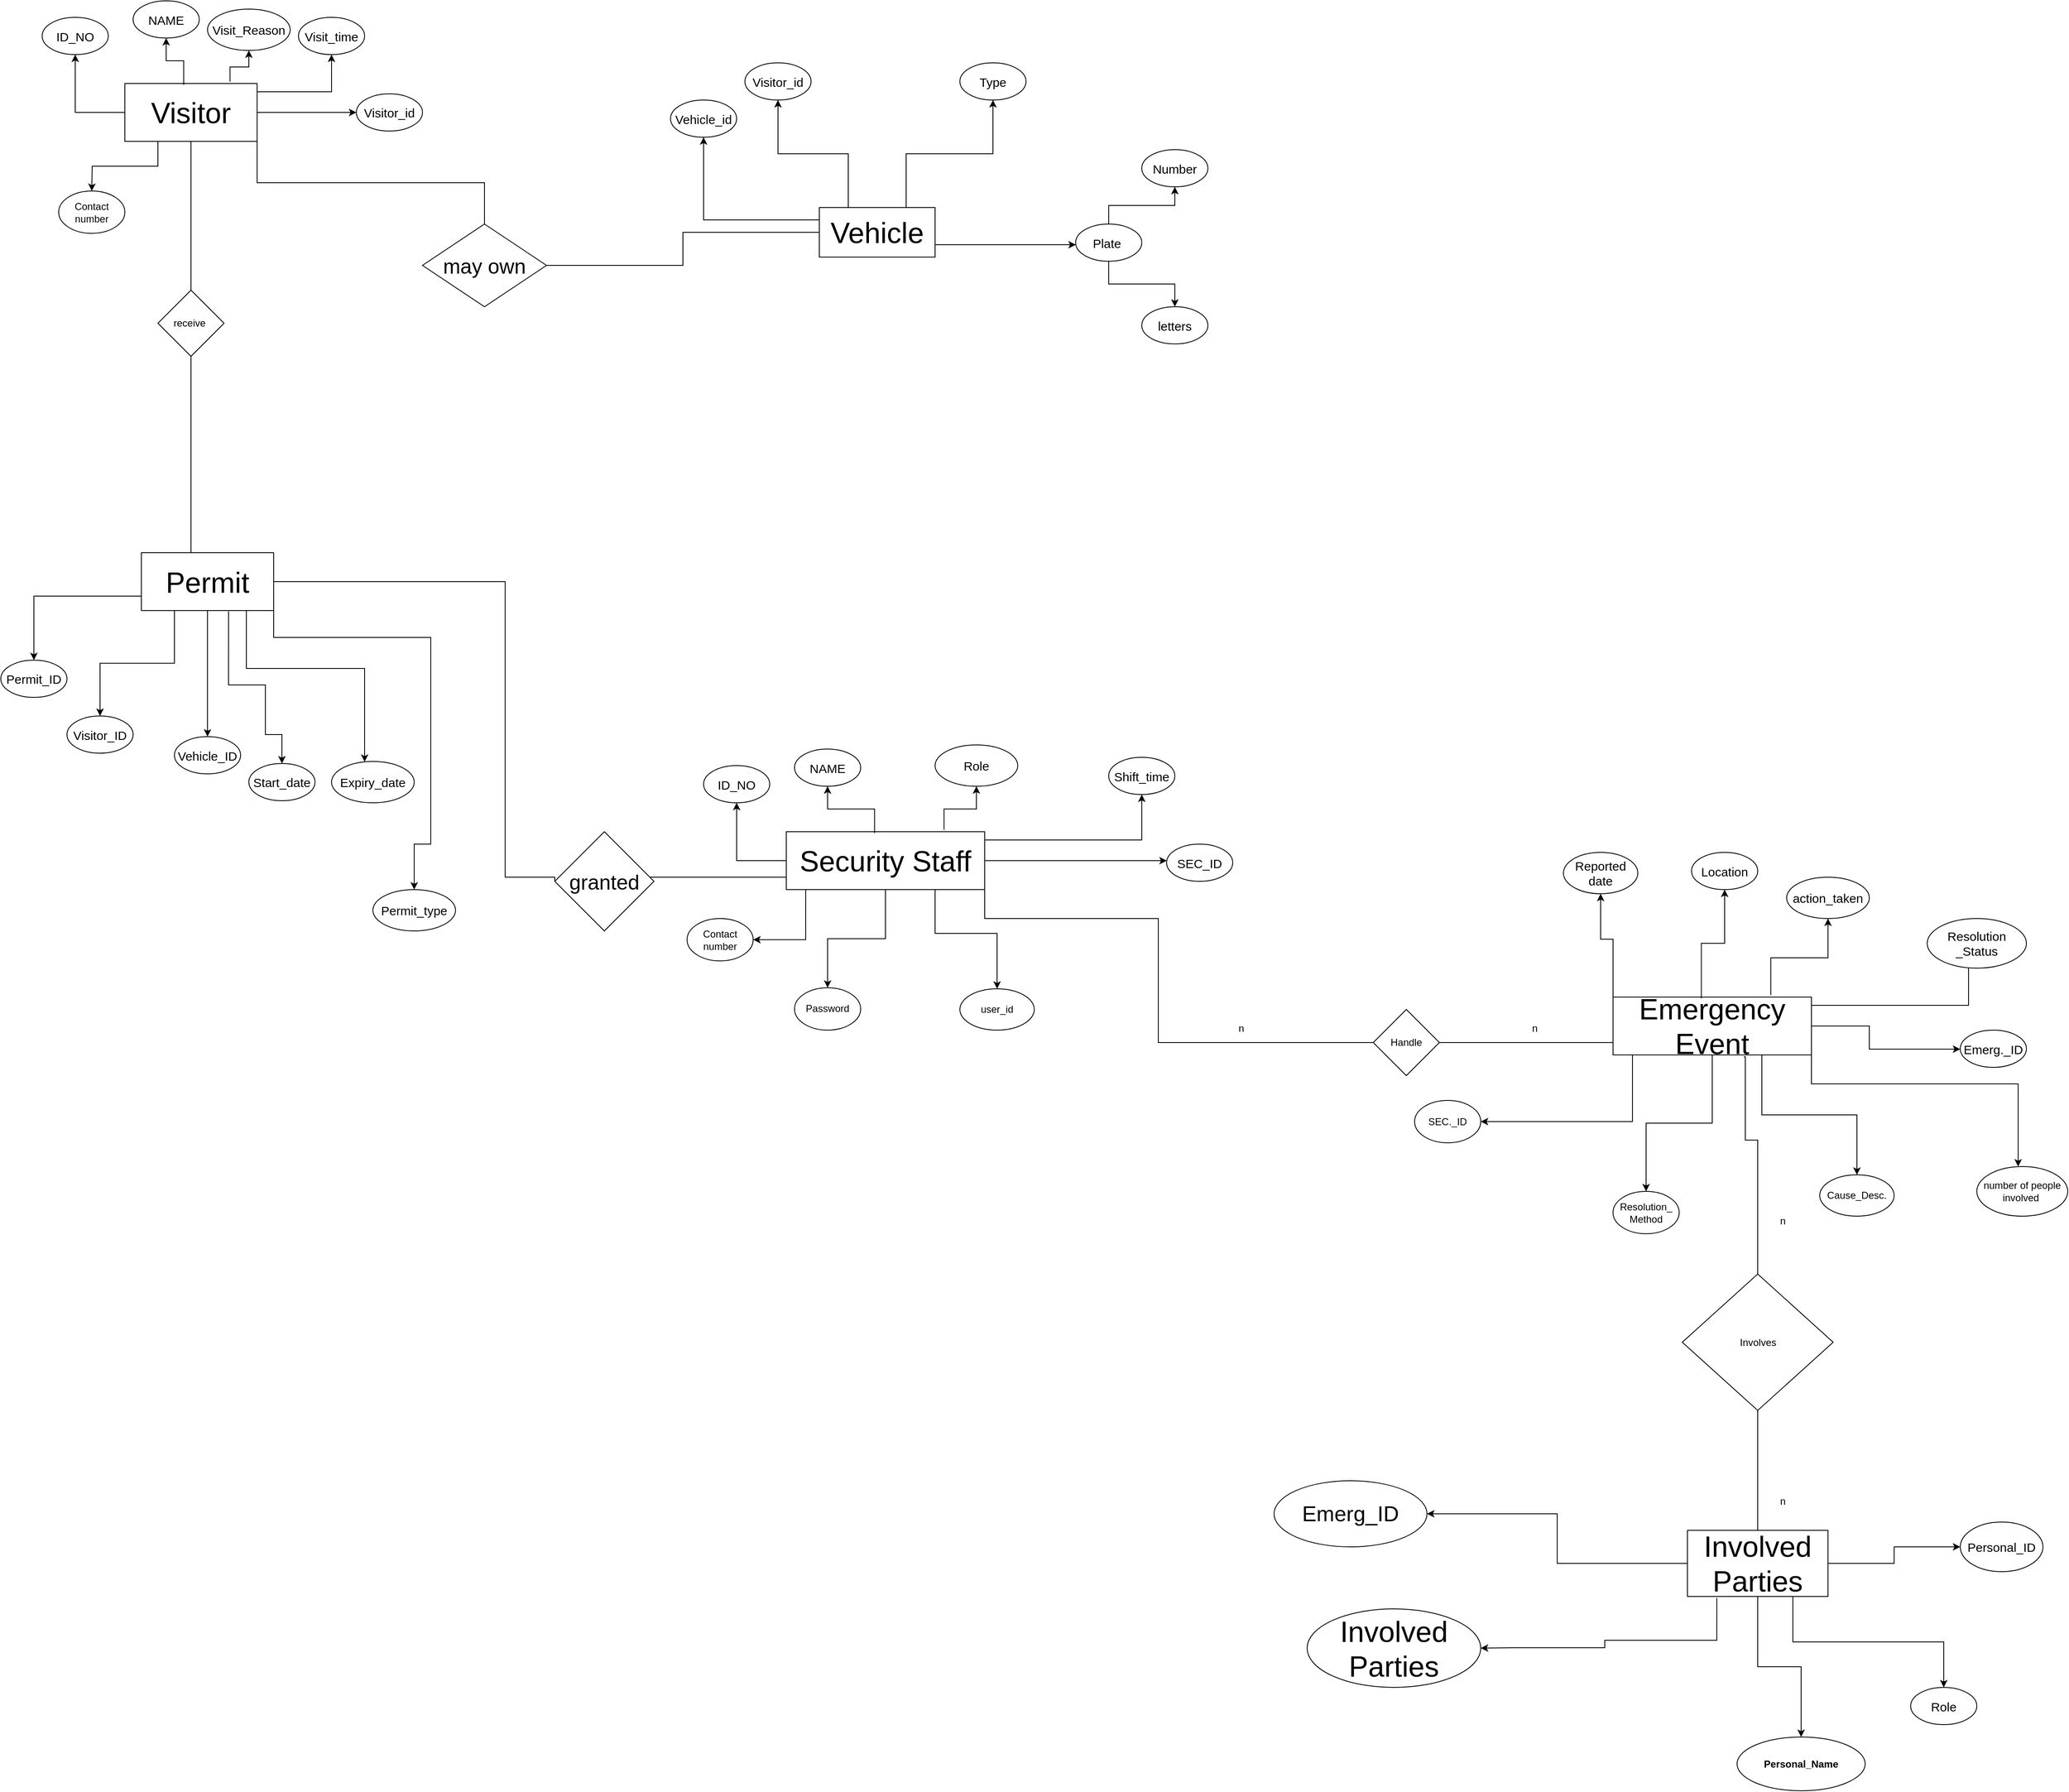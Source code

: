 <mxfile version="26.1.0">
  <diagram name="Page-1" id="adxUdrv2RzxXJWHSagjr">
    <mxGraphModel dx="1909" dy="949" grid="1" gridSize="10" guides="1" tooltips="1" connect="1" arrows="1" fold="1" page="1" pageScale="1" pageWidth="850" pageHeight="1100" math="0" shadow="0">
      <root>
        <mxCell id="0" />
        <mxCell id="1" parent="0" />
        <mxCell id="NUH6EPOuR7HffUeET8lI-7" value="" style="edgeStyle=orthogonalEdgeStyle;rounded=0;orthogonalLoop=1;jettySize=auto;html=1;" parent="1" source="NUH6EPOuR7HffUeET8lI-1" target="NUH6EPOuR7HffUeET8lI-6" edge="1">
          <mxGeometry relative="1" as="geometry" />
        </mxCell>
        <mxCell id="NUH6EPOuR7HffUeET8lI-19" value="" style="edgeStyle=orthogonalEdgeStyle;rounded=0;orthogonalLoop=1;jettySize=auto;html=1;endArrow=none;startFill=0;" parent="1" source="NUH6EPOuR7HffUeET8lI-1" target="NUH6EPOuR7HffUeET8lI-18" edge="1">
          <mxGeometry relative="1" as="geometry" />
        </mxCell>
        <mxCell id="0yb9Ve0yjG-txi7d2nAe-1" style="edgeStyle=orthogonalEdgeStyle;rounded=0;orthogonalLoop=1;jettySize=auto;html=1;exitX=0.25;exitY=1;exitDx=0;exitDy=0;" parent="1" source="NUH6EPOuR7HffUeET8lI-1" edge="1">
          <mxGeometry relative="1" as="geometry">
            <mxPoint x="150" y="280" as="targetPoint" />
          </mxGeometry>
        </mxCell>
        <mxCell id="JM8p7WPeFO0Lbpo73-l6-1" style="edgeStyle=orthogonalEdgeStyle;rounded=0;orthogonalLoop=1;jettySize=auto;html=1;exitX=1;exitY=1;exitDx=0;exitDy=0;entryX=0.5;entryY=0;entryDx=0;entryDy=0;endArrow=none;startFill=0;" edge="1" parent="1" source="NUH6EPOuR7HffUeET8lI-1" target="JM8p7WPeFO0Lbpo73-l6-2">
          <mxGeometry relative="1" as="geometry">
            <mxPoint x="560" y="380" as="targetPoint" />
          </mxGeometry>
        </mxCell>
        <mxCell id="NUH6EPOuR7HffUeET8lI-1" value="&lt;font style=&quot;font-size: 35px;&quot;&gt;Visitor&lt;/font&gt;" style="rounded=0;whiteSpace=wrap;html=1;" parent="1" vertex="1">
          <mxGeometry x="190" y="150" width="160" height="70" as="geometry" />
        </mxCell>
        <mxCell id="NUH6EPOuR7HffUeET8lI-6" value="&lt;font style=&quot;font-size: 15px;&quot;&gt;Visitor_id&lt;/font&gt;" style="ellipse;whiteSpace=wrap;html=1;rounded=0;" parent="1" vertex="1">
          <mxGeometry x="470" y="162.5" width="80" height="45" as="geometry" />
        </mxCell>
        <mxCell id="NUH6EPOuR7HffUeET8lI-8" value="" style="edgeStyle=orthogonalEdgeStyle;rounded=0;orthogonalLoop=1;jettySize=auto;html=1;exitX=1;exitY=0.25;exitDx=0;exitDy=0;" parent="1" source="NUH6EPOuR7HffUeET8lI-1" target="NUH6EPOuR7HffUeET8lI-9" edge="1">
          <mxGeometry relative="1" as="geometry">
            <mxPoint x="400" y="167.5" as="sourcePoint" />
            <Array as="points">
              <mxPoint x="350" y="160" />
              <mxPoint x="440" y="160" />
            </Array>
          </mxGeometry>
        </mxCell>
        <mxCell id="NUH6EPOuR7HffUeET8lI-9" value="&lt;font style=&quot;font-size: 15px;&quot;&gt;Visit_time&lt;/font&gt;" style="ellipse;whiteSpace=wrap;html=1;rounded=0;" parent="1" vertex="1">
          <mxGeometry x="400" y="70" width="80" height="45" as="geometry" />
        </mxCell>
        <mxCell id="NUH6EPOuR7HffUeET8lI-10" value="" style="edgeStyle=orthogonalEdgeStyle;rounded=0;orthogonalLoop=1;jettySize=auto;html=1;exitX=0.795;exitY=-0.034;exitDx=0;exitDy=0;exitPerimeter=0;" parent="1" source="NUH6EPOuR7HffUeET8lI-1" target="NUH6EPOuR7HffUeET8lI-11" edge="1">
          <mxGeometry relative="1" as="geometry">
            <mxPoint x="180" y="90" as="sourcePoint" />
          </mxGeometry>
        </mxCell>
        <mxCell id="NUH6EPOuR7HffUeET8lI-11" value="&lt;font style=&quot;font-size: 15px;&quot;&gt;Visit_Reason&lt;/font&gt;" style="ellipse;whiteSpace=wrap;html=1;rounded=0;" parent="1" vertex="1">
          <mxGeometry x="290" y="60" width="100" height="50" as="geometry" />
        </mxCell>
        <mxCell id="NUH6EPOuR7HffUeET8lI-12" value="" style="edgeStyle=orthogonalEdgeStyle;rounded=0;orthogonalLoop=1;jettySize=auto;html=1;exitX=0.445;exitY=0.023;exitDx=0;exitDy=0;exitPerimeter=0;" parent="1" source="NUH6EPOuR7HffUeET8lI-1" target="NUH6EPOuR7HffUeET8lI-13" edge="1">
          <mxGeometry relative="1" as="geometry">
            <mxPoint x="80" y="90" as="sourcePoint" />
          </mxGeometry>
        </mxCell>
        <mxCell id="NUH6EPOuR7HffUeET8lI-13" value="&lt;font style=&quot;font-size: 15px;&quot;&gt;NAME&lt;/font&gt;" style="ellipse;whiteSpace=wrap;html=1;rounded=0;" parent="1" vertex="1">
          <mxGeometry x="200" y="50" width="80" height="45" as="geometry" />
        </mxCell>
        <mxCell id="NUH6EPOuR7HffUeET8lI-15" value="" style="edgeStyle=orthogonalEdgeStyle;rounded=0;orthogonalLoop=1;jettySize=auto;html=1;exitX=0;exitY=0.5;exitDx=0;exitDy=0;" parent="1" source="NUH6EPOuR7HffUeET8lI-1" target="NUH6EPOuR7HffUeET8lI-16" edge="1">
          <mxGeometry relative="1" as="geometry">
            <mxPoint x="-30" y="110" as="sourcePoint" />
          </mxGeometry>
        </mxCell>
        <mxCell id="NUH6EPOuR7HffUeET8lI-16" value="&lt;font style=&quot;font-size: 15px;&quot;&gt;ID_NO&lt;/font&gt;" style="ellipse;whiteSpace=wrap;html=1;rounded=0;" parent="1" vertex="1">
          <mxGeometry x="90" y="70" width="80" height="45" as="geometry" />
        </mxCell>
        <mxCell id="NUH6EPOuR7HffUeET8lI-18" value="receive&amp;nbsp;" style="rhombus;whiteSpace=wrap;html=1;rounded=0;" parent="1" vertex="1">
          <mxGeometry x="230" y="400" width="80" height="80" as="geometry" />
        </mxCell>
        <mxCell id="JM8p7WPeFO0Lbpo73-l6-3" style="edgeStyle=orthogonalEdgeStyle;rounded=0;orthogonalLoop=1;jettySize=auto;html=1;entryX=1;entryY=0.5;entryDx=0;entryDy=0;endArrow=none;startFill=0;" edge="1" parent="1" source="NUH6EPOuR7HffUeET8lI-23" target="JM8p7WPeFO0Lbpo73-l6-2">
          <mxGeometry relative="1" as="geometry" />
        </mxCell>
        <mxCell id="NUH6EPOuR7HffUeET8lI-23" value="&lt;font style=&quot;font-size: 35px;&quot;&gt;Vehicle&lt;/font&gt;" style="whiteSpace=wrap;html=1;rounded=0;" parent="1" vertex="1">
          <mxGeometry x="1030" y="300" width="140" height="60" as="geometry" />
        </mxCell>
        <mxCell id="NUH6EPOuR7HffUeET8lI-27" value="" style="edgeStyle=orthogonalEdgeStyle;rounded=0;orthogonalLoop=1;jettySize=auto;html=1;exitX=1;exitY=0.75;exitDx=0;exitDy=0;" parent="1" source="NUH6EPOuR7HffUeET8lI-23" target="NUH6EPOuR7HffUeET8lI-28" edge="1">
          <mxGeometry relative="1" as="geometry">
            <mxPoint x="1170" y="305" as="sourcePoint" />
            <Array as="points">
              <mxPoint x="1250" y="345" />
              <mxPoint x="1250" y="345" />
            </Array>
          </mxGeometry>
        </mxCell>
        <mxCell id="NUH6EPOuR7HffUeET8lI-50" value="" style="edgeStyle=orthogonalEdgeStyle;rounded=0;orthogonalLoop=1;jettySize=auto;html=1;" parent="1" source="NUH6EPOuR7HffUeET8lI-28" target="NUH6EPOuR7HffUeET8lI-49" edge="1">
          <mxGeometry relative="1" as="geometry" />
        </mxCell>
        <mxCell id="NUH6EPOuR7HffUeET8lI-53" value="" style="edgeStyle=orthogonalEdgeStyle;rounded=0;orthogonalLoop=1;jettySize=auto;html=1;" parent="1" source="NUH6EPOuR7HffUeET8lI-28" target="NUH6EPOuR7HffUeET8lI-52" edge="1">
          <mxGeometry relative="1" as="geometry" />
        </mxCell>
        <mxCell id="NUH6EPOuR7HffUeET8lI-28" value="&lt;span style=&quot;font-size: 15px;&quot;&gt;Plate&amp;nbsp;&lt;/span&gt;" style="ellipse;whiteSpace=wrap;html=1;rounded=0;" parent="1" vertex="1">
          <mxGeometry x="1340" y="320" width="80" height="45" as="geometry" />
        </mxCell>
        <mxCell id="NUH6EPOuR7HffUeET8lI-37" value="" style="edgeStyle=orthogonalEdgeStyle;rounded=0;orthogonalLoop=1;jettySize=auto;html=1;exitX=0.75;exitY=0;exitDx=0;exitDy=0;" parent="1" source="NUH6EPOuR7HffUeET8lI-23" target="NUH6EPOuR7HffUeET8lI-38" edge="1">
          <mxGeometry relative="1" as="geometry">
            <mxPoint x="1220" y="290" as="sourcePoint" />
          </mxGeometry>
        </mxCell>
        <mxCell id="NUH6EPOuR7HffUeET8lI-38" value="&lt;font style=&quot;font-size: 15px;&quot;&gt;Type&lt;/font&gt;" style="ellipse;whiteSpace=wrap;html=1;rounded=0;" parent="1" vertex="1">
          <mxGeometry x="1200" y="125" width="80" height="45" as="geometry" />
        </mxCell>
        <mxCell id="NUH6EPOuR7HffUeET8lI-43" value="" style="edgeStyle=orthogonalEdgeStyle;rounded=0;orthogonalLoop=1;jettySize=auto;html=1;exitX=0;exitY=0.25;exitDx=0;exitDy=0;entryX=0.5;entryY=1;entryDx=0;entryDy=0;" parent="1" source="NUH6EPOuR7HffUeET8lI-23" target="NUH6EPOuR7HffUeET8lI-44" edge="1">
          <mxGeometry relative="1" as="geometry">
            <mxPoint x="1075" y="275" as="sourcePoint" />
            <Array as="points">
              <mxPoint x="890" y="315" />
            </Array>
          </mxGeometry>
        </mxCell>
        <mxCell id="NUH6EPOuR7HffUeET8lI-44" value="&lt;font style=&quot;font-size: 15px;&quot;&gt;Vehicle_id&lt;/font&gt;" style="ellipse;whiteSpace=wrap;html=1;rounded=0;" parent="1" vertex="1">
          <mxGeometry x="850" y="170" width="80" height="45" as="geometry" />
        </mxCell>
        <mxCell id="NUH6EPOuR7HffUeET8lI-45" value="" style="edgeStyle=orthogonalEdgeStyle;rounded=0;orthogonalLoop=1;jettySize=auto;html=1;exitX=0.25;exitY=0;exitDx=0;exitDy=0;" parent="1" source="NUH6EPOuR7HffUeET8lI-23" target="NUH6EPOuR7HffUeET8lI-46" edge="1">
          <mxGeometry relative="1" as="geometry">
            <mxPoint x="840" y="182.5" as="sourcePoint" />
          </mxGeometry>
        </mxCell>
        <mxCell id="NUH6EPOuR7HffUeET8lI-46" value="&lt;font style=&quot;font-size: 15px;&quot;&gt;Visitor_id&lt;/font&gt;" style="ellipse;whiteSpace=wrap;html=1;rounded=0;" parent="1" vertex="1">
          <mxGeometry x="940" y="125" width="80" height="45" as="geometry" />
        </mxCell>
        <mxCell id="NUH6EPOuR7HffUeET8lI-49" value="&lt;span style=&quot;font-size: 15px;&quot;&gt;Number&lt;/span&gt;" style="ellipse;whiteSpace=wrap;html=1;rounded=0;" parent="1" vertex="1">
          <mxGeometry x="1420" y="230" width="80" height="45" as="geometry" />
        </mxCell>
        <mxCell id="NUH6EPOuR7HffUeET8lI-52" value="&lt;span style=&quot;font-size: 15px;&quot;&gt;letters&lt;/span&gt;" style="ellipse;whiteSpace=wrap;html=1;rounded=0;" parent="1" vertex="1">
          <mxGeometry x="1420" y="420" width="80" height="45" as="geometry" />
        </mxCell>
        <mxCell id="NUH6EPOuR7HffUeET8lI-65" value="" style="edgeStyle=orthogonalEdgeStyle;rounded=0;orthogonalLoop=1;jettySize=auto;html=1;" parent="1" source="NUH6EPOuR7HffUeET8lI-66" target="NUH6EPOuR7HffUeET8lI-67" edge="1">
          <mxGeometry relative="1" as="geometry">
            <Array as="points">
              <mxPoint x="1420" y="1090" />
              <mxPoint x="1420" y="1090" />
            </Array>
          </mxGeometry>
        </mxCell>
        <mxCell id="NUH6EPOuR7HffUeET8lI-77" style="edgeStyle=orthogonalEdgeStyle;rounded=0;orthogonalLoop=1;jettySize=auto;html=1;exitX=0.098;exitY=0.998;exitDx=0;exitDy=0;exitPerimeter=0;entryX=1;entryY=0.5;entryDx=0;entryDy=0;" parent="1" source="NUH6EPOuR7HffUeET8lI-66" target="NUH6EPOuR7HffUeET8lI-79" edge="1">
          <mxGeometry relative="1" as="geometry">
            <mxPoint x="830" y="1115" as="targetPoint" />
          </mxGeometry>
        </mxCell>
        <mxCell id="NUH6EPOuR7HffUeET8lI-80" style="edgeStyle=orthogonalEdgeStyle;rounded=0;orthogonalLoop=1;jettySize=auto;html=1;entryX=0.5;entryY=0;entryDx=0;entryDy=0;" parent="1" source="NUH6EPOuR7HffUeET8lI-66" target="NUH6EPOuR7HffUeET8lI-81" edge="1">
          <mxGeometry relative="1" as="geometry">
            <mxPoint x="1000" y="1205" as="targetPoint" />
          </mxGeometry>
        </mxCell>
        <mxCell id="NUH6EPOuR7HffUeET8lI-82" style="edgeStyle=orthogonalEdgeStyle;rounded=0;orthogonalLoop=1;jettySize=auto;html=1;exitX=0.75;exitY=1;exitDx=0;exitDy=0;entryX=0.5;entryY=0;entryDx=0;entryDy=0;" parent="1" source="NUH6EPOuR7HffUeET8lI-66" target="NUH6EPOuR7HffUeET8lI-83" edge="1">
          <mxGeometry relative="1" as="geometry">
            <mxPoint x="1280" y="1230" as="targetPoint" />
            <Array as="points">
              <mxPoint x="1170" y="1178" />
              <mxPoint x="1245" y="1178" />
            </Array>
          </mxGeometry>
        </mxCell>
        <mxCell id="NUH6EPOuR7HffUeET8lI-124" style="edgeStyle=orthogonalEdgeStyle;rounded=0;orthogonalLoop=1;jettySize=auto;html=1;exitX=1;exitY=1;exitDx=0;exitDy=0;entryX=0;entryY=0.5;entryDx=0;entryDy=0;endArrow=none;startFill=0;" parent="1" source="NUH6EPOuR7HffUeET8lI-66" target="NUH6EPOuR7HffUeET8lI-123" edge="1">
          <mxGeometry relative="1" as="geometry">
            <Array as="points">
              <mxPoint x="1230" y="1160" />
              <mxPoint x="1440" y="1160" />
              <mxPoint x="1440" y="1310" />
            </Array>
          </mxGeometry>
        </mxCell>
        <mxCell id="NUH6EPOuR7HffUeET8lI-66" value="&lt;font style=&quot;font-size: 35px;&quot;&gt;Security Staff&lt;/font&gt;" style="rounded=0;whiteSpace=wrap;html=1;" parent="1" vertex="1">
          <mxGeometry x="990" y="1055" width="240" height="70" as="geometry" />
        </mxCell>
        <mxCell id="NUH6EPOuR7HffUeET8lI-67" value="&lt;font style=&quot;font-size: 15px;&quot;&gt;SEC_ID&lt;/font&gt;" style="ellipse;whiteSpace=wrap;html=1;rounded=0;" parent="1" vertex="1">
          <mxGeometry x="1450" y="1070" width="80" height="45" as="geometry" />
        </mxCell>
        <mxCell id="NUH6EPOuR7HffUeET8lI-68" value="" style="edgeStyle=orthogonalEdgeStyle;rounded=0;orthogonalLoop=1;jettySize=auto;html=1;" parent="1" edge="1">
          <mxGeometry relative="1" as="geometry">
            <mxPoint x="1350" y="1065" as="sourcePoint" />
            <Array as="points">
              <mxPoint x="1230" y="1065" />
              <mxPoint x="1320" y="1065" />
            </Array>
            <mxPoint x="1420" y="1010" as="targetPoint" />
          </mxGeometry>
        </mxCell>
        <mxCell id="NUH6EPOuR7HffUeET8lI-69" value="&lt;font style=&quot;font-size: 15px;&quot;&gt;Shift_time&lt;/font&gt;" style="ellipse;whiteSpace=wrap;html=1;rounded=0;" parent="1" vertex="1">
          <mxGeometry x="1380" y="965" width="80" height="45" as="geometry" />
        </mxCell>
        <mxCell id="NUH6EPOuR7HffUeET8lI-70" value="" style="edgeStyle=orthogonalEdgeStyle;rounded=0;orthogonalLoop=1;jettySize=auto;html=1;exitX=0.795;exitY=-0.034;exitDx=0;exitDy=0;exitPerimeter=0;" parent="1" source="NUH6EPOuR7HffUeET8lI-66" target="NUH6EPOuR7HffUeET8lI-71" edge="1">
          <mxGeometry relative="1" as="geometry">
            <mxPoint x="980" y="995" as="sourcePoint" />
          </mxGeometry>
        </mxCell>
        <mxCell id="NUH6EPOuR7HffUeET8lI-71" value="&lt;font style=&quot;font-size: 15px;&quot;&gt;Role&lt;/font&gt;" style="ellipse;whiteSpace=wrap;html=1;rounded=0;" parent="1" vertex="1">
          <mxGeometry x="1170" y="950" width="100" height="50" as="geometry" />
        </mxCell>
        <mxCell id="NUH6EPOuR7HffUeET8lI-72" value="" style="edgeStyle=orthogonalEdgeStyle;rounded=0;orthogonalLoop=1;jettySize=auto;html=1;exitX=0.445;exitY=0.023;exitDx=0;exitDy=0;exitPerimeter=0;" parent="1" source="NUH6EPOuR7HffUeET8lI-66" target="NUH6EPOuR7HffUeET8lI-73" edge="1">
          <mxGeometry relative="1" as="geometry">
            <mxPoint x="880" y="995" as="sourcePoint" />
          </mxGeometry>
        </mxCell>
        <mxCell id="NUH6EPOuR7HffUeET8lI-73" value="&lt;font style=&quot;font-size: 15px;&quot;&gt;NAME&lt;/font&gt;" style="ellipse;whiteSpace=wrap;html=1;rounded=0;" parent="1" vertex="1">
          <mxGeometry x="1000" y="955" width="80" height="45" as="geometry" />
        </mxCell>
        <mxCell id="NUH6EPOuR7HffUeET8lI-74" value="" style="edgeStyle=orthogonalEdgeStyle;rounded=0;orthogonalLoop=1;jettySize=auto;html=1;exitX=0;exitY=0.5;exitDx=0;exitDy=0;" parent="1" source="NUH6EPOuR7HffUeET8lI-66" target="NUH6EPOuR7HffUeET8lI-75" edge="1">
          <mxGeometry relative="1" as="geometry">
            <mxPoint x="770" y="1015" as="sourcePoint" />
          </mxGeometry>
        </mxCell>
        <mxCell id="NUH6EPOuR7HffUeET8lI-75" value="&lt;font style=&quot;font-size: 15px;&quot;&gt;ID_NO&lt;/font&gt;" style="ellipse;whiteSpace=wrap;html=1;rounded=0;" parent="1" vertex="1">
          <mxGeometry x="890" y="975" width="80" height="45" as="geometry" />
        </mxCell>
        <mxCell id="NUH6EPOuR7HffUeET8lI-79" value="Contact number" style="ellipse;whiteSpace=wrap;html=1;" parent="1" vertex="1">
          <mxGeometry x="870" y="1160" width="80" height="51.25" as="geometry" />
        </mxCell>
        <mxCell id="NUH6EPOuR7HffUeET8lI-81" value="Password" style="ellipse;whiteSpace=wrap;html=1;" parent="1" vertex="1">
          <mxGeometry x="1000" y="1243.75" width="80" height="51.25" as="geometry" />
        </mxCell>
        <mxCell id="NUH6EPOuR7HffUeET8lI-83" value="user_id" style="ellipse;whiteSpace=wrap;html=1;" parent="1" vertex="1">
          <mxGeometry x="1200" y="1245" width="90" height="50" as="geometry" />
        </mxCell>
        <mxCell id="NUH6EPOuR7HffUeET8lI-85" value="" style="edgeStyle=orthogonalEdgeStyle;rounded=0;orthogonalLoop=1;jettySize=auto;html=1;" parent="1" source="NUH6EPOuR7HffUeET8lI-86" target="NUH6EPOuR7HffUeET8lI-87" edge="1">
          <mxGeometry relative="1" as="geometry">
            <Array as="points">
              <mxPoint x="290" y="867.5" />
              <mxPoint x="290" y="867.5" />
            </Array>
          </mxGeometry>
        </mxCell>
        <mxCell id="NUH6EPOuR7HffUeET8lI-96" style="edgeStyle=orthogonalEdgeStyle;rounded=0;orthogonalLoop=1;jettySize=auto;html=1;entryX=0.5;entryY=1;entryDx=0;entryDy=0;endArrow=none;startFill=0;" parent="1" target="NUH6EPOuR7HffUeET8lI-18" edge="1">
          <mxGeometry relative="1" as="geometry">
            <mxPoint x="270" y="717" as="sourcePoint" />
            <Array as="points">
              <mxPoint x="270" y="717" />
            </Array>
          </mxGeometry>
        </mxCell>
        <mxCell id="NUH6EPOuR7HffUeET8lI-97" style="edgeStyle=orthogonalEdgeStyle;rounded=0;orthogonalLoop=1;jettySize=auto;html=1;exitX=1;exitY=1;exitDx=0;exitDy=0;entryX=0.5;entryY=0;entryDx=0;entryDy=0;" parent="1" source="NUH6EPOuR7HffUeET8lI-86" target="NUH6EPOuR7HffUeET8lI-100" edge="1">
          <mxGeometry relative="1" as="geometry">
            <mxPoint x="660" y="1030" as="targetPoint" />
            <Array as="points">
              <mxPoint x="370" y="820" />
              <mxPoint x="560" y="820" />
              <mxPoint x="560" y="1070" />
              <mxPoint x="540" y="1070" />
            </Array>
          </mxGeometry>
        </mxCell>
        <mxCell id="NUH6EPOuR7HffUeET8lI-86" value="&lt;font style=&quot;font-size: 35px;&quot;&gt;Permit&lt;/font&gt;" style="rounded=0;whiteSpace=wrap;html=1;" parent="1" vertex="1">
          <mxGeometry x="210" y="717.5" width="160" height="70" as="geometry" />
        </mxCell>
        <mxCell id="NUH6EPOuR7HffUeET8lI-87" value="&lt;span style=&quot;font-size: 15px;&quot;&gt;Vehicle_ID&lt;/span&gt;" style="ellipse;whiteSpace=wrap;html=1;rounded=0;" parent="1" vertex="1">
          <mxGeometry x="250" y="940" width="80" height="45" as="geometry" />
        </mxCell>
        <mxCell id="NUH6EPOuR7HffUeET8lI-88" value="" style="edgeStyle=orthogonalEdgeStyle;rounded=0;orthogonalLoop=1;jettySize=auto;html=1;exitX=0.659;exitY=1.013;exitDx=0;exitDy=0;exitPerimeter=0;" parent="1" source="NUH6EPOuR7HffUeET8lI-86" target="NUH6EPOuR7HffUeET8lI-89" edge="1">
          <mxGeometry relative="1" as="geometry">
            <mxPoint x="420" y="735" as="sourcePoint" />
            <Array as="points">
              <mxPoint x="315" y="877.5" />
              <mxPoint x="360" y="877.5" />
              <mxPoint x="360" y="937.5" />
              <mxPoint x="380" y="937.5" />
            </Array>
          </mxGeometry>
        </mxCell>
        <mxCell id="NUH6EPOuR7HffUeET8lI-89" value="&lt;font style=&quot;font-size: 15px;&quot;&gt;Start_date&lt;/font&gt;" style="ellipse;whiteSpace=wrap;html=1;rounded=0;" parent="1" vertex="1">
          <mxGeometry x="340" y="972.5" width="80" height="45" as="geometry" />
        </mxCell>
        <mxCell id="NUH6EPOuR7HffUeET8lI-90" value="" style="edgeStyle=orthogonalEdgeStyle;rounded=0;orthogonalLoop=1;jettySize=auto;html=1;exitX=0.75;exitY=1;exitDx=0;exitDy=0;" parent="1" source="NUH6EPOuR7HffUeET8lI-86" target="NUH6EPOuR7HffUeET8lI-91" edge="1">
          <mxGeometry relative="1" as="geometry">
            <mxPoint x="200" y="657.5" as="sourcePoint" />
            <Array as="points">
              <mxPoint x="337" y="787.5" />
              <mxPoint x="337" y="857.5" />
              <mxPoint x="480" y="857.5" />
            </Array>
          </mxGeometry>
        </mxCell>
        <mxCell id="NUH6EPOuR7HffUeET8lI-91" value="&lt;font style=&quot;font-size: 15px;&quot;&gt;Expiry_date&lt;/font&gt;" style="ellipse;whiteSpace=wrap;html=1;rounded=0;" parent="1" vertex="1">
          <mxGeometry x="440" y="970" width="100" height="50" as="geometry" />
        </mxCell>
        <mxCell id="NUH6EPOuR7HffUeET8lI-92" value="" style="edgeStyle=orthogonalEdgeStyle;rounded=0;orthogonalLoop=1;jettySize=auto;html=1;exitX=0;exitY=0.75;exitDx=0;exitDy=0;" parent="1" source="NUH6EPOuR7HffUeET8lI-86" target="NUH6EPOuR7HffUeET8lI-93" edge="1">
          <mxGeometry relative="1" as="geometry">
            <mxPoint x="100" y="657.5" as="sourcePoint" />
          </mxGeometry>
        </mxCell>
        <mxCell id="NUH6EPOuR7HffUeET8lI-93" value="&lt;font style=&quot;font-size: 15px;&quot;&gt;Permit_ID&lt;/font&gt;" style="ellipse;whiteSpace=wrap;html=1;rounded=0;" parent="1" vertex="1">
          <mxGeometry x="40" y="847.5" width="80" height="45" as="geometry" />
        </mxCell>
        <mxCell id="NUH6EPOuR7HffUeET8lI-94" value="" style="edgeStyle=orthogonalEdgeStyle;rounded=0;orthogonalLoop=1;jettySize=auto;html=1;exitX=0.25;exitY=1;exitDx=0;exitDy=0;" parent="1" source="NUH6EPOuR7HffUeET8lI-86" target="NUH6EPOuR7HffUeET8lI-95" edge="1">
          <mxGeometry relative="1" as="geometry">
            <mxPoint x="-10" y="677.5" as="sourcePoint" />
          </mxGeometry>
        </mxCell>
        <mxCell id="NUH6EPOuR7HffUeET8lI-95" value="&lt;span style=&quot;font-size: 15px;&quot;&gt;Visitor_ID&lt;/span&gt;" style="ellipse;whiteSpace=wrap;html=1;rounded=0;" parent="1" vertex="1">
          <mxGeometry x="120" y="915" width="80" height="45" as="geometry" />
        </mxCell>
        <mxCell id="NUH6EPOuR7HffUeET8lI-100" value="&lt;font style=&quot;font-size: 15px;&quot;&gt;Permit_type&lt;/font&gt;" style="ellipse;whiteSpace=wrap;html=1;rounded=0;" parent="1" vertex="1">
          <mxGeometry x="490" y="1125" width="100" height="50" as="geometry" />
        </mxCell>
        <mxCell id="NUH6EPOuR7HffUeET8lI-104" style="edgeStyle=orthogonalEdgeStyle;rounded=0;orthogonalLoop=1;jettySize=auto;html=1;exitX=0;exitY=0.5;exitDx=0;exitDy=0;entryX=1;entryY=0.5;entryDx=0;entryDy=0;endArrow=none;startFill=0;" parent="1" source="NUH6EPOuR7HffUeET8lI-103" target="NUH6EPOuR7HffUeET8lI-86" edge="1">
          <mxGeometry relative="1" as="geometry">
            <Array as="points">
              <mxPoint x="650" y="1110" />
              <mxPoint x="650" y="752" />
            </Array>
          </mxGeometry>
        </mxCell>
        <mxCell id="NUH6EPOuR7HffUeET8lI-105" value="" style="edgeStyle=orthogonalEdgeStyle;rounded=0;orthogonalLoop=1;jettySize=auto;html=1;" parent="1" source="NUH6EPOuR7HffUeET8lI-110" target="NUH6EPOuR7HffUeET8lI-111" edge="1">
          <mxGeometry relative="1" as="geometry">
            <Array as="points">
              <mxPoint x="2300" y="1290" />
              <mxPoint x="2300" y="1318" />
            </Array>
          </mxGeometry>
        </mxCell>
        <mxCell id="NUH6EPOuR7HffUeET8lI-106" style="edgeStyle=orthogonalEdgeStyle;rounded=0;orthogonalLoop=1;jettySize=auto;html=1;exitX=0.098;exitY=0.998;exitDx=0;exitDy=0;exitPerimeter=0;entryX=1;entryY=0.5;entryDx=0;entryDy=0;" parent="1" source="NUH6EPOuR7HffUeET8lI-110" target="NUH6EPOuR7HffUeET8lI-120" edge="1">
          <mxGeometry relative="1" as="geometry">
            <mxPoint x="1830" y="1315" as="targetPoint" />
          </mxGeometry>
        </mxCell>
        <mxCell id="NUH6EPOuR7HffUeET8lI-107" style="edgeStyle=orthogonalEdgeStyle;rounded=0;orthogonalLoop=1;jettySize=auto;html=1;entryX=0.5;entryY=0;entryDx=0;entryDy=0;" parent="1" source="NUH6EPOuR7HffUeET8lI-110" target="NUH6EPOuR7HffUeET8lI-121" edge="1">
          <mxGeometry relative="1" as="geometry">
            <mxPoint x="2000" y="1405" as="targetPoint" />
          </mxGeometry>
        </mxCell>
        <mxCell id="NUH6EPOuR7HffUeET8lI-108" style="edgeStyle=orthogonalEdgeStyle;rounded=0;orthogonalLoop=1;jettySize=auto;html=1;exitX=0.75;exitY=1;exitDx=0;exitDy=0;entryX=0.5;entryY=0;entryDx=0;entryDy=0;" parent="1" source="NUH6EPOuR7HffUeET8lI-110" target="NUH6EPOuR7HffUeET8lI-122" edge="1">
          <mxGeometry relative="1" as="geometry">
            <mxPoint x="2280" y="1430" as="targetPoint" />
          </mxGeometry>
        </mxCell>
        <mxCell id="NUH6EPOuR7HffUeET8lI-109" style="edgeStyle=orthogonalEdgeStyle;rounded=0;orthogonalLoop=1;jettySize=auto;html=1;exitX=0;exitY=0.75;exitDx=0;exitDy=0;endArrow=none;startFill=0;" parent="1" source="NUH6EPOuR7HffUeET8lI-110" edge="1">
          <mxGeometry relative="1" as="geometry">
            <mxPoint x="1780" y="1310.0" as="targetPoint" />
            <Array as="points">
              <mxPoint x="1990" y="1310" />
            </Array>
          </mxGeometry>
        </mxCell>
        <mxCell id="NUH6EPOuR7HffUeET8lI-125" style="edgeStyle=orthogonalEdgeStyle;rounded=0;orthogonalLoop=1;jettySize=auto;html=1;exitX=1;exitY=1;exitDx=0;exitDy=0;" parent="1" source="NUH6EPOuR7HffUeET8lI-110" edge="1">
          <mxGeometry relative="1" as="geometry">
            <mxPoint x="2480" y="1460.0" as="targetPoint" />
            <Array as="points">
              <mxPoint x="2230" y="1360" />
              <mxPoint x="2480" y="1360" />
            </Array>
          </mxGeometry>
        </mxCell>
        <mxCell id="NUH6EPOuR7HffUeET8lI-127" style="edgeStyle=orthogonalEdgeStyle;rounded=0;orthogonalLoop=1;jettySize=auto;html=1;exitX=0;exitY=0;exitDx=0;exitDy=0;" parent="1" source="NUH6EPOuR7HffUeET8lI-128" edge="1">
          <mxGeometry relative="1" as="geometry">
            <mxPoint x="1970" y="1090" as="targetPoint" />
          </mxGeometry>
        </mxCell>
        <mxCell id="NUH6EPOuR7HffUeET8lI-110" value="&lt;font style=&quot;font-size: 35px;&quot;&gt;Emergency Event&lt;/font&gt;" style="rounded=0;whiteSpace=wrap;html=1;" parent="1" vertex="1">
          <mxGeometry x="1990" y="1255" width="240" height="70" as="geometry" />
        </mxCell>
        <mxCell id="NUH6EPOuR7HffUeET8lI-111" value="&lt;font style=&quot;font-size: 15px;&quot;&gt;Emerg._ID&lt;/font&gt;" style="ellipse;whiteSpace=wrap;html=1;rounded=0;" parent="1" vertex="1">
          <mxGeometry x="2410" y="1295" width="80" height="45" as="geometry" />
        </mxCell>
        <mxCell id="NUH6EPOuR7HffUeET8lI-112" value="" style="edgeStyle=orthogonalEdgeStyle;rounded=0;orthogonalLoop=1;jettySize=auto;html=1;" parent="1" edge="1">
          <mxGeometry relative="1" as="geometry">
            <mxPoint x="2350" y="1265" as="sourcePoint" />
            <Array as="points">
              <mxPoint x="2230" y="1265" />
              <mxPoint x="2320" y="1265" />
            </Array>
            <mxPoint x="2420" y="1210" as="targetPoint" />
          </mxGeometry>
        </mxCell>
        <mxCell id="NUH6EPOuR7HffUeET8lI-113" value="&lt;font style=&quot;font-size: 15px;&quot;&gt;Resolution _Status&lt;/font&gt;" style="ellipse;whiteSpace=wrap;html=1;rounded=0;" parent="1" vertex="1">
          <mxGeometry x="2370" y="1160" width="120" height="60" as="geometry" />
        </mxCell>
        <mxCell id="NUH6EPOuR7HffUeET8lI-114" value="" style="edgeStyle=orthogonalEdgeStyle;rounded=0;orthogonalLoop=1;jettySize=auto;html=1;exitX=0.795;exitY=-0.034;exitDx=0;exitDy=0;exitPerimeter=0;" parent="1" source="NUH6EPOuR7HffUeET8lI-110" target="NUH6EPOuR7HffUeET8lI-115" edge="1">
          <mxGeometry relative="1" as="geometry">
            <mxPoint x="1980" y="1195" as="sourcePoint" />
          </mxGeometry>
        </mxCell>
        <mxCell id="NUH6EPOuR7HffUeET8lI-115" value="&lt;font style=&quot;font-size: 15px;&quot;&gt;action_taken&lt;/font&gt;" style="ellipse;whiteSpace=wrap;html=1;rounded=0;" parent="1" vertex="1">
          <mxGeometry x="2200" y="1110" width="100" height="50" as="geometry" />
        </mxCell>
        <mxCell id="NUH6EPOuR7HffUeET8lI-116" value="" style="edgeStyle=orthogonalEdgeStyle;rounded=0;orthogonalLoop=1;jettySize=auto;html=1;exitX=0.445;exitY=0.023;exitDx=0;exitDy=0;exitPerimeter=0;" parent="1" source="NUH6EPOuR7HffUeET8lI-110" target="NUH6EPOuR7HffUeET8lI-117" edge="1">
          <mxGeometry relative="1" as="geometry">
            <mxPoint x="1880" y="1195" as="sourcePoint" />
          </mxGeometry>
        </mxCell>
        <mxCell id="NUH6EPOuR7HffUeET8lI-117" value="&lt;font style=&quot;font-size: 15px;&quot;&gt;Location&lt;/font&gt;" style="ellipse;whiteSpace=wrap;html=1;rounded=0;" parent="1" vertex="1">
          <mxGeometry x="2085" y="1080" width="80" height="45" as="geometry" />
        </mxCell>
        <mxCell id="NUH6EPOuR7HffUeET8lI-120" value="SEC._ID" style="ellipse;whiteSpace=wrap;html=1;" parent="1" vertex="1">
          <mxGeometry x="1750" y="1380" width="80" height="51.25" as="geometry" />
        </mxCell>
        <mxCell id="NUH6EPOuR7HffUeET8lI-121" value="Resolution_ Method" style="ellipse;whiteSpace=wrap;html=1;" parent="1" vertex="1">
          <mxGeometry x="1990" y="1490" width="80" height="51.25" as="geometry" />
        </mxCell>
        <mxCell id="NUH6EPOuR7HffUeET8lI-122" value="Cause_Desc." style="ellipse;whiteSpace=wrap;html=1;" parent="1" vertex="1">
          <mxGeometry x="2240" y="1470" width="90" height="50" as="geometry" />
        </mxCell>
        <mxCell id="NUH6EPOuR7HffUeET8lI-123" value="Handle" style="rhombus;whiteSpace=wrap;html=1;" parent="1" vertex="1">
          <mxGeometry x="1700" y="1270" width="80" height="80" as="geometry" />
        </mxCell>
        <mxCell id="NUH6EPOuR7HffUeET8lI-126" value="number of people involved&amp;nbsp;" style="ellipse;whiteSpace=wrap;html=1;" parent="1" vertex="1">
          <mxGeometry x="2430" y="1460" width="110" height="60" as="geometry" />
        </mxCell>
        <mxCell id="NUH6EPOuR7HffUeET8lI-129" value="Involves" style="rhombus;whiteSpace=wrap;html=1;" parent="1" vertex="1">
          <mxGeometry x="2073.75" y="1590" width="182.5" height="165" as="geometry" />
        </mxCell>
        <mxCell id="NUH6EPOuR7HffUeET8lI-130" style="edgeStyle=orthogonalEdgeStyle;rounded=0;orthogonalLoop=1;jettySize=auto;html=1;exitX=0.5;exitY=0;exitDx=0;exitDy=0;endArrow=none;startFill=0;entryX=0.659;entryY=1.032;entryDx=0;entryDy=0;entryPerimeter=0;" parent="1" source="NUH6EPOuR7HffUeET8lI-129" target="NUH6EPOuR7HffUeET8lI-110" edge="1">
          <mxGeometry relative="1" as="geometry">
            <mxPoint x="2149" y="1360" as="targetPoint" />
            <Array as="points">
              <mxPoint x="2165" y="1550" />
              <mxPoint x="2165" y="1428" />
              <mxPoint x="2150" y="1428" />
              <mxPoint x="2150" y="1327" />
            </Array>
          </mxGeometry>
        </mxCell>
        <mxCell id="NUH6EPOuR7HffUeET8lI-132" value="" style="edgeStyle=orthogonalEdgeStyle;rounded=0;orthogonalLoop=1;jettySize=auto;html=1;exitX=0;exitY=0.75;exitDx=0;exitDy=0;endArrow=none;startFill=0;" parent="1" source="NUH6EPOuR7HffUeET8lI-66" target="NUH6EPOuR7HffUeET8lI-103" edge="1">
          <mxGeometry relative="1" as="geometry">
            <mxPoint x="780" y="1110.0" as="targetPoint" />
            <mxPoint x="990" y="1108" as="sourcePoint" />
            <Array as="points">
              <mxPoint x="990" y="1110" />
            </Array>
          </mxGeometry>
        </mxCell>
        <mxCell id="NUH6EPOuR7HffUeET8lI-103" value="&lt;font style=&quot;font-size: 25px;&quot;&gt;granted&lt;/font&gt;" style="rhombus;whiteSpace=wrap;html=1;" parent="1" vertex="1">
          <mxGeometry x="710" y="1055" width="120" height="120" as="geometry" />
        </mxCell>
        <mxCell id="NUH6EPOuR7HffUeET8lI-133" value="" style="edgeStyle=orthogonalEdgeStyle;rounded=0;orthogonalLoop=1;jettySize=auto;html=1;exitX=0.75;exitY=1;exitDx=0;exitDy=0;" parent="1" source="NUH6EPOuR7HffUeET8lI-134" target="NUH6EPOuR7HffUeET8lI-135" edge="1">
          <mxGeometry relative="1" as="geometry" />
        </mxCell>
        <mxCell id="NUH6EPOuR7HffUeET8lI-144" style="edgeStyle=orthogonalEdgeStyle;rounded=0;orthogonalLoop=1;jettySize=auto;html=1;exitX=0.5;exitY=0;exitDx=0;exitDy=0;entryX=0.5;entryY=1;entryDx=0;entryDy=0;endArrow=none;startFill=0;" parent="1" source="NUH6EPOuR7HffUeET8lI-134" target="NUH6EPOuR7HffUeET8lI-129" edge="1">
          <mxGeometry relative="1" as="geometry">
            <Array as="points">
              <mxPoint x="2165" y="1900" />
            </Array>
          </mxGeometry>
        </mxCell>
        <mxCell id="NUH6EPOuR7HffUeET8lI-179" style="edgeStyle=orthogonalEdgeStyle;rounded=0;orthogonalLoop=1;jettySize=auto;html=1;exitX=0.5;exitY=1;exitDx=0;exitDy=0;entryX=0.5;entryY=0;entryDx=0;entryDy=0;" parent="1" source="NUH6EPOuR7HffUeET8lI-134" target="NUH6EPOuR7HffUeET8lI-182" edge="1">
          <mxGeometry relative="1" as="geometry">
            <mxPoint x="2270" y="2130" as="targetPoint" />
          </mxGeometry>
        </mxCell>
        <mxCell id="C7gqteIme6cWudR3UF6H-1" style="edgeStyle=orthogonalEdgeStyle;rounded=0;orthogonalLoop=1;jettySize=auto;html=1;exitX=1;exitY=0.5;exitDx=0;exitDy=0;entryX=0;entryY=0.5;entryDx=0;entryDy=0;" parent="1" source="NUH6EPOuR7HffUeET8lI-134" target="NUH6EPOuR7HffUeET8lI-137" edge="1">
          <mxGeometry relative="1" as="geometry" />
        </mxCell>
        <mxCell id="NUH6EPOuR7HffUeET8lI-134" value="&lt;font style=&quot;font-size: 35px;&quot;&gt;Involved Parties&lt;/font&gt;" style="rounded=0;whiteSpace=wrap;html=1;" parent="1" vertex="1">
          <mxGeometry x="2080" y="1900" width="170" height="80" as="geometry" />
        </mxCell>
        <mxCell id="NUH6EPOuR7HffUeET8lI-135" value="&lt;font style=&quot;font-size: 15px;&quot;&gt;Role&lt;/font&gt;" style="ellipse;whiteSpace=wrap;html=1;rounded=0;" parent="1" vertex="1">
          <mxGeometry x="2350" y="2090" width="80" height="45" as="geometry" />
        </mxCell>
        <mxCell id="NUH6EPOuR7HffUeET8lI-137" value="&lt;font style=&quot;font-size: 15px;&quot;&gt;Personal_ID&lt;/font&gt;" style="ellipse;whiteSpace=wrap;html=1;rounded=0;" parent="1" vertex="1">
          <mxGeometry x="2410" y="1890" width="100" height="60" as="geometry" />
        </mxCell>
        <mxCell id="NUH6EPOuR7HffUeET8lI-140" value="" style="edgeStyle=orthogonalEdgeStyle;rounded=0;orthogonalLoop=1;jettySize=auto;html=1;exitX=0.209;exitY=1.022;exitDx=0;exitDy=0;entryX=1;entryY=0.5;entryDx=0;entryDy=0;exitPerimeter=0;" parent="1" source="NUH6EPOuR7HffUeET8lI-134" target="NUH6EPOuR7HffUeET8lI-141" edge="1">
          <mxGeometry relative="1" as="geometry">
            <mxPoint x="1980" y="1850" as="sourcePoint" />
            <Array as="points">
              <mxPoint x="2115" y="2033" />
              <mxPoint x="1980" y="2033" />
              <mxPoint x="1980" y="2042" />
              <mxPoint x="1870" y="2042" />
            </Array>
          </mxGeometry>
        </mxCell>
        <mxCell id="NUH6EPOuR7HffUeET8lI-141" value="&lt;span style=&quot;font-size: 35px;&quot;&gt;Involved Parties&lt;/span&gt;" style="ellipse;whiteSpace=wrap;html=1;rounded=0;" parent="1" vertex="1">
          <mxGeometry x="1620" y="1995" width="210" height="95" as="geometry" />
        </mxCell>
        <mxCell id="NUH6EPOuR7HffUeET8lI-142" value="" style="edgeStyle=orthogonalEdgeStyle;rounded=0;orthogonalLoop=1;jettySize=auto;html=1;exitX=0;exitY=0.5;exitDx=0;exitDy=0;" parent="1" source="NUH6EPOuR7HffUeET8lI-134" target="NUH6EPOuR7HffUeET8lI-143" edge="1">
          <mxGeometry relative="1" as="geometry">
            <mxPoint x="1870" y="1870" as="sourcePoint" />
          </mxGeometry>
        </mxCell>
        <mxCell id="NUH6EPOuR7HffUeET8lI-143" value="&lt;font style=&quot;font-size: 26px;&quot;&gt;Emerg_ID&lt;/font&gt;" style="ellipse;whiteSpace=wrap;html=1;rounded=0;" parent="1" vertex="1">
          <mxGeometry x="1580" y="1840" width="185" height="80" as="geometry" />
        </mxCell>
        <mxCell id="NUH6EPOuR7HffUeET8lI-146" value="" style="edgeStyle=orthogonalEdgeStyle;rounded=0;orthogonalLoop=1;jettySize=auto;html=1;exitX=0;exitY=0;exitDx=0;exitDy=0;" parent="1" source="NUH6EPOuR7HffUeET8lI-110" target="NUH6EPOuR7HffUeET8lI-128" edge="1">
          <mxGeometry relative="1" as="geometry">
            <mxPoint x="1970" y="1090" as="targetPoint" />
            <mxPoint x="1990" y="1255" as="sourcePoint" />
            <Array as="points">
              <mxPoint x="1990" y="1185" />
              <mxPoint x="1975" y="1185" />
            </Array>
          </mxGeometry>
        </mxCell>
        <mxCell id="NUH6EPOuR7HffUeET8lI-128" value="&lt;span style=&quot;font-size: 15px;&quot;&gt;Reported date&lt;/span&gt;" style="ellipse;whiteSpace=wrap;html=1;rounded=0;" parent="1" vertex="1">
          <mxGeometry x="1930" y="1080" width="90" height="50" as="geometry" />
        </mxCell>
        <mxCell id="NUH6EPOuR7HffUeET8lI-182" value="&lt;strong style=&quot;font-size: 12px; text-align: left;&quot; data-start=&quot;39&quot; data-end=&quot;52&quot;&gt;Personal_Name&lt;/strong&gt;" style="ellipse;whiteSpace=wrap;html=1;fontSize=10;" parent="1" vertex="1">
          <mxGeometry x="2140" y="2150" width="155" height="65" as="geometry" />
        </mxCell>
        <mxCell id="0yb9Ve0yjG-txi7d2nAe-2" value="Contact number" style="ellipse;whiteSpace=wrap;html=1;" parent="1" vertex="1">
          <mxGeometry x="110" y="280" width="80" height="51.25" as="geometry" />
        </mxCell>
        <mxCell id="C7gqteIme6cWudR3UF6H-5" value="n" style="text;html=1;align=center;verticalAlign=middle;resizable=0;points=[];autosize=1;strokeColor=none;fillColor=none;" parent="1" vertex="1">
          <mxGeometry x="1525" y="1278" width="30" height="30" as="geometry" />
        </mxCell>
        <mxCell id="C7gqteIme6cWudR3UF6H-6" value="n" style="text;html=1;align=center;verticalAlign=middle;resizable=0;points=[];autosize=1;strokeColor=none;fillColor=none;" parent="1" vertex="1">
          <mxGeometry x="1880" y="1278" width="30" height="30" as="geometry" />
        </mxCell>
        <mxCell id="C7gqteIme6cWudR3UF6H-7" value="n" style="text;html=1;align=center;verticalAlign=middle;resizable=0;points=[];autosize=1;strokeColor=none;fillColor=none;" parent="1" vertex="1">
          <mxGeometry x="2180" y="1511.25" width="30" height="30" as="geometry" />
        </mxCell>
        <mxCell id="C7gqteIme6cWudR3UF6H-8" value="n" style="text;html=1;align=center;verticalAlign=middle;resizable=0;points=[];autosize=1;strokeColor=none;fillColor=none;" parent="1" vertex="1">
          <mxGeometry x="2180" y="1850" width="30" height="30" as="geometry" />
        </mxCell>
        <mxCell id="JM8p7WPeFO0Lbpo73-l6-2" value="&lt;font style=&quot;font-size: 25px;&quot;&gt;may own&lt;/font&gt;" style="rhombus;whiteSpace=wrap;html=1;" vertex="1" parent="1">
          <mxGeometry x="550" y="320" width="150" height="100" as="geometry" />
        </mxCell>
      </root>
    </mxGraphModel>
  </diagram>
</mxfile>
